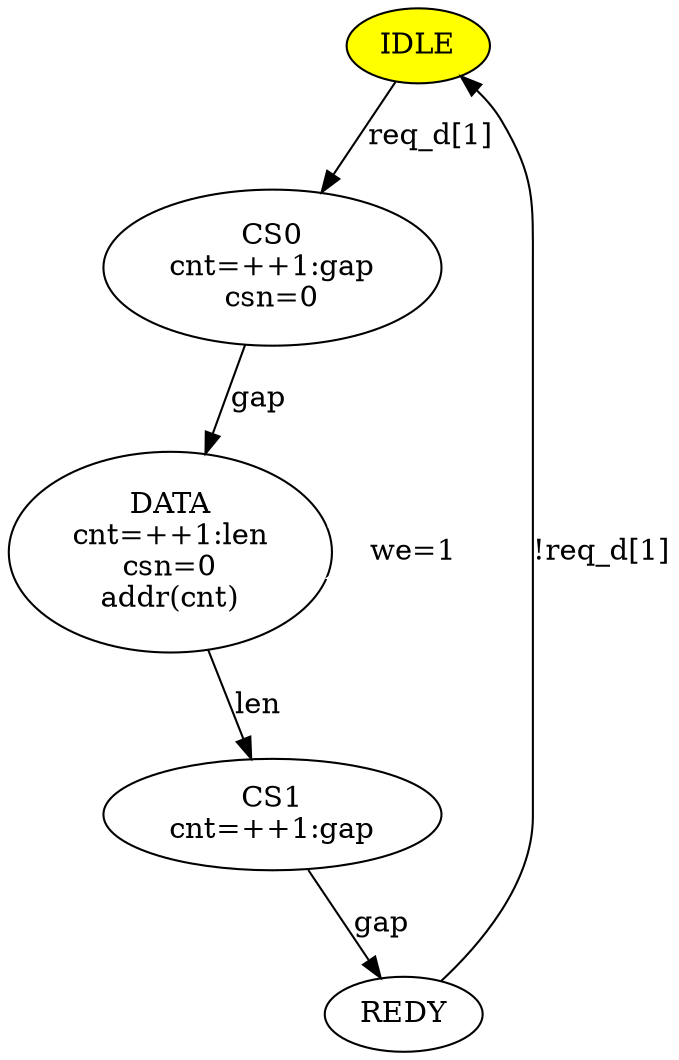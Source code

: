digraph fsm {
IDLE->CS0[label="req_d[1]"]
CS0->DATA[label="gap"]
DATA->CS1[label="len"]
CS1->REDY[label="gap"]
REDY->IDLE[label="!req_d[1]"]

IDLE[label="IDLE" style=filled fillcolor=yellow]
CS0[label="CS0\ncnt=++1:gap\ncsn=0"]
DATA[label="DATA\ncnt=++1:len\ncsn=0\naddr(cnt)"]
DATA->DATA[color=white, label="we=1"]
CS1[label="CS1\ncnt=++1:gap"]
REDY[label="REDY"]
} # @FsmLog